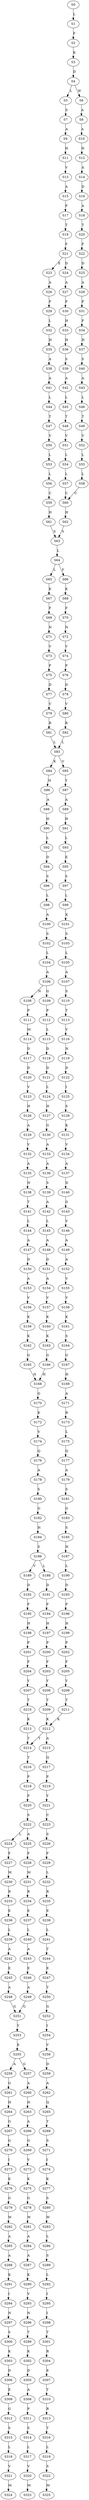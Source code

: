 strict digraph  {
	S0 -> S1 [ label = L ];
	S1 -> S2 [ label = F ];
	S2 -> S3 [ label = K ];
	S3 -> S4 [ label = D ];
	S4 -> S5 [ label = L ];
	S4 -> S6 [ label = W ];
	S5 -> S7 [ label = S ];
	S6 -> S8 [ label = A ];
	S7 -> S9 [ label = A ];
	S8 -> S10 [ label = A ];
	S9 -> S11 [ label = H ];
	S10 -> S12 [ label = H ];
	S11 -> S13 [ label = V ];
	S12 -> S14 [ label = A ];
	S13 -> S15 [ label = A ];
	S14 -> S16 [ label = D ];
	S15 -> S17 [ label = P ];
	S16 -> S18 [ label = A ];
	S17 -> S19 [ label = T ];
	S18 -> S20 [ label = T ];
	S19 -> S21 [ label = F ];
	S20 -> S22 [ label = F ];
	S21 -> S23 [ label = E ];
	S21 -> S24 [ label = D ];
	S22 -> S25 [ label = D ];
	S23 -> S26 [ label = A ];
	S24 -> S27 [ label = A ];
	S25 -> S28 [ label = A ];
	S26 -> S29 [ label = P ];
	S27 -> S30 [ label = P ];
	S28 -> S31 [ label = P ];
	S29 -> S32 [ label = L ];
	S30 -> S33 [ label = H ];
	S31 -> S34 [ label = F ];
	S32 -> S35 [ label = H ];
	S33 -> S36 [ label = H ];
	S34 -> S37 [ label = H ];
	S35 -> S38 [ label = A ];
	S36 -> S39 [ label = S ];
	S37 -> S40 [ label = S ];
	S38 -> S41 [ label = A ];
	S39 -> S42 [ label = A ];
	S40 -> S43 [ label = A ];
	S41 -> S44 [ label = L ];
	S42 -> S45 [ label = L ];
	S43 -> S46 [ label = L ];
	S44 -> S47 [ label = T ];
	S45 -> S48 [ label = T ];
	S46 -> S49 [ label = T ];
	S47 -> S50 [ label = V ];
	S48 -> S51 [ label = V ];
	S49 -> S52 [ label = V ];
	S50 -> S53 [ label = L ];
	S51 -> S54 [ label = L ];
	S52 -> S55 [ label = L ];
	S53 -> S56 [ label = L ];
	S54 -> S57 [ label = L ];
	S55 -> S58 [ label = L ];
	S56 -> S59 [ label = C ];
	S57 -> S60 [ label = C ];
	S58 -> S60 [ label = C ];
	S59 -> S61 [ label = H ];
	S60 -> S62 [ label = H ];
	S61 -> S63 [ label = S ];
	S62 -> S63 [ label = S ];
	S63 -> S64 [ label = L ];
	S64 -> S65 [ label = L ];
	S64 -> S66 [ label = F ];
	S65 -> S67 [ label = K ];
	S66 -> S68 [ label = K ];
	S67 -> S69 [ label = F ];
	S68 -> S70 [ label = F ];
	S69 -> S71 [ label = N ];
	S70 -> S72 [ label = N ];
	S71 -> S73 [ label = V ];
	S72 -> S74 [ label = V ];
	S73 -> S75 [ label = P ];
	S74 -> S76 [ label = P ];
	S75 -> S77 [ label = D ];
	S76 -> S78 [ label = D ];
	S77 -> S79 [ label = V ];
	S78 -> S80 [ label = V ];
	S79 -> S81 [ label = R ];
	S80 -> S82 [ label = R ];
	S81 -> S83 [ label = L ];
	S82 -> S83 [ label = L ];
	S83 -> S84 [ label = K ];
	S83 -> S85 [ label = V ];
	S84 -> S86 [ label = H ];
	S85 -> S87 [ label = Y ];
	S86 -> S88 [ label = A ];
	S87 -> S89 [ label = A ];
	S88 -> S90 [ label = H ];
	S89 -> S91 [ label = H ];
	S90 -> S92 [ label = L ];
	S91 -> S93 [ label = L ];
	S92 -> S94 [ label = D ];
	S93 -> S95 [ label = E ];
	S94 -> S96 [ label = S ];
	S95 -> S97 [ label = S ];
	S96 -> S98 [ label = L ];
	S97 -> S99 [ label = L ];
	S98 -> S100 [ label = A ];
	S99 -> S101 [ label = K ];
	S100 -> S102 [ label = S ];
	S101 -> S103 [ label = S ];
	S102 -> S104 [ label = L ];
	S103 -> S105 [ label = L ];
	S104 -> S106 [ label = A ];
	S105 -> S107 [ label = A ];
	S106 -> S108 [ label = N ];
	S106 -> S109 [ label = G ];
	S107 -> S110 [ label = S ];
	S108 -> S111 [ label = P ];
	S109 -> S112 [ label = P ];
	S110 -> S113 [ label = T ];
	S111 -> S114 [ label = M ];
	S112 -> S115 [ label = L ];
	S113 -> S116 [ label = V ];
	S114 -> S117 [ label = D ];
	S115 -> S118 [ label = D ];
	S116 -> S119 [ label = N ];
	S117 -> S120 [ label = D ];
	S118 -> S121 [ label = D ];
	S119 -> S122 [ label = D ];
	S120 -> S123 [ label = V ];
	S121 -> S124 [ label = L ];
	S122 -> S125 [ label = I ];
	S123 -> S126 [ label = H ];
	S124 -> S127 [ label = H ];
	S125 -> S128 [ label = S ];
	S126 -> S129 [ label = A ];
	S127 -> S130 [ label = G ];
	S128 -> S131 [ label = K ];
	S129 -> S132 [ label = V ];
	S130 -> S133 [ label = A ];
	S131 -> S134 [ label = V ];
	S132 -> S135 [ label = A ];
	S133 -> S136 [ label = A ];
	S134 -> S137 [ label = A ];
	S135 -> S138 [ label = N ];
	S136 -> S139 [ label = S ];
	S137 -> S140 [ label = D ];
	S138 -> S141 [ label = T ];
	S139 -> S142 [ label = A ];
	S140 -> S143 [ label = G ];
	S141 -> S144 [ label = L ];
	S142 -> S145 [ label = L ];
	S143 -> S146 [ label = V ];
	S144 -> S147 [ label = A ];
	S145 -> S148 [ label = A ];
	S146 -> S149 [ label = A ];
	S147 -> S150 [ label = D ];
	S148 -> S151 [ label = D ];
	S149 -> S152 [ label = A ];
	S150 -> S153 [ label = A ];
	S151 -> S154 [ label = A ];
	S152 -> S155 [ label = V ];
	S153 -> S156 [ label = V ];
	S154 -> S157 [ label = V ];
	S155 -> S158 [ label = V ];
	S156 -> S159 [ label = K ];
	S157 -> S160 [ label = K ];
	S158 -> S161 [ label = K ];
	S159 -> S162 [ label = K ];
	S160 -> S163 [ label = K ];
	S161 -> S164 [ label = S ];
	S162 -> S165 [ label = G ];
	S163 -> S166 [ label = G ];
	S164 -> S167 [ label = G ];
	S165 -> S168 [ label = H ];
	S166 -> S168 [ label = H ];
	S167 -> S169 [ label = H ];
	S168 -> S170 [ label = G ];
	S169 -> S171 [ label = A ];
	S170 -> S172 [ label = K ];
	S171 -> S173 [ label = R ];
	S172 -> S174 [ label = V ];
	S173 -> S175 [ label = L ];
	S174 -> S176 [ label = Q ];
	S175 -> S177 [ label = Q ];
	S176 -> S178 [ label = A ];
	S177 -> S179 [ label = A ];
	S178 -> S180 [ label = S ];
	S179 -> S181 [ label = S ];
	S180 -> S182 [ label = G ];
	S181 -> S183 [ label = G ];
	S182 -> S184 [ label = H ];
	S183 -> S185 [ label = S ];
	S184 -> S186 [ label = S ];
	S185 -> S187 [ label = H ];
	S186 -> S188 [ label = L ];
	S186 -> S189 [ label = V ];
	S187 -> S190 [ label = L ];
	S188 -> S191 [ label = D ];
	S189 -> S192 [ label = D ];
	S190 -> S193 [ label = D ];
	S191 -> S194 [ label = F ];
	S192 -> S195 [ label = F ];
	S193 -> S196 [ label = F ];
	S194 -> S197 [ label = H ];
	S195 -> S198 [ label = H ];
	S196 -> S199 [ label = H ];
	S197 -> S200 [ label = P ];
	S198 -> S201 [ label = P ];
	S199 -> S202 [ label = P ];
	S200 -> S203 [ label = F ];
	S201 -> S204 [ label = F ];
	S202 -> S205 [ label = F ];
	S203 -> S206 [ label = Y ];
	S204 -> S207 [ label = Y ];
	S205 -> S208 [ label = Y ];
	S206 -> S209 [ label = T ];
	S207 -> S210 [ label = T ];
	S208 -> S211 [ label = T ];
	S209 -> S212 [ label = K ];
	S210 -> S213 [ label = K ];
	S211 -> S212 [ label = K ];
	S212 -> S214 [ label = T ];
	S212 -> S215 [ label = A ];
	S213 -> S214 [ label = T ];
	S214 -> S216 [ label = T ];
	S215 -> S217 [ label = Q ];
	S216 -> S218 [ label = P ];
	S217 -> S219 [ label = P ];
	S218 -> S220 [ label = F ];
	S219 -> S221 [ label = Y ];
	S220 -> S222 [ label = S ];
	S221 -> S223 [ label = C ];
	S222 -> S224 [ label = L ];
	S222 -> S225 [ label = A ];
	S223 -> S226 [ label = S ];
	S224 -> S227 [ label = F ];
	S225 -> S228 [ label = F ];
	S226 -> S229 [ label = F ];
	S227 -> S230 [ label = M ];
	S228 -> S231 [ label = M ];
	S229 -> S232 [ label = L ];
	S230 -> S233 [ label = R ];
	S231 -> S234 [ label = R ];
	S232 -> S235 [ label = R ];
	S233 -> S236 [ label = E ];
	S234 -> S237 [ label = E ];
	S235 -> S238 [ label = E ];
	S236 -> S239 [ label = L ];
	S237 -> S240 [ label = L ];
	S238 -> S241 [ label = L ];
	S239 -> S242 [ label = A ];
	S240 -> S243 [ label = A ];
	S241 -> S244 [ label = T ];
	S242 -> S245 [ label = E ];
	S243 -> S246 [ label = E ];
	S244 -> S247 [ label = E ];
	S245 -> S248 [ label = A ];
	S246 -> S249 [ label = A ];
	S247 -> S250 [ label = T ];
	S248 -> S251 [ label = G ];
	S249 -> S251 [ label = G ];
	S250 -> S252 [ label = G ];
	S251 -> S253 [ label = Y ];
	S252 -> S254 [ label = I ];
	S253 -> S255 [ label = E ];
	S254 -> S256 [ label = V ];
	S255 -> S257 [ label = G ];
	S255 -> S258 [ label = A ];
	S256 -> S259 [ label = D ];
	S257 -> S260 [ label = A ];
	S258 -> S261 [ label = G ];
	S259 -> S262 [ label = A ];
	S260 -> S263 [ label = H ];
	S261 -> S264 [ label = H ];
	S262 -> S265 [ label = Q ];
	S263 -> S266 [ label = A ];
	S264 -> S267 [ label = G ];
	S265 -> S268 [ label = T ];
	S266 -> S269 [ label = G ];
	S267 -> S270 [ label = G ];
	S268 -> S271 [ label = S ];
	S269 -> S272 [ label = V ];
	S270 -> S273 [ label = I ];
	S271 -> S274 [ label = I ];
	S272 -> S275 [ label = K ];
	S273 -> S276 [ label = K ];
	S274 -> S277 [ label = K ];
	S275 -> S278 [ label = G ];
	S276 -> S279 [ label = G ];
	S277 -> S280 [ label = S ];
	S278 -> S281 [ label = W ];
	S279 -> S282 [ label = W ];
	S280 -> S283 [ label = W ];
	S281 -> S284 [ label = A ];
	S282 -> S285 [ label = A ];
	S283 -> S286 [ label = L ];
	S284 -> S287 [ label = A ];
	S285 -> S288 [ label = A ];
	S286 -> S289 [ label = S ];
	S287 -> S290 [ label = K ];
	S288 -> S291 [ label = K ];
	S289 -> S292 [ label = L ];
	S290 -> S293 [ label = V ];
	S291 -> S294 [ label = I ];
	S292 -> S295 [ label = I ];
	S293 -> S296 [ label = N ];
	S294 -> S297 [ label = N ];
	S295 -> S298 [ label = I ];
	S296 -> S299 [ label = T ];
	S297 -> S300 [ label = S ];
	S298 -> S301 [ label = T ];
	S299 -> S302 [ label = K ];
	S300 -> S303 [ label = K ];
	S301 -> S304 [ label = R ];
	S302 -> S305 [ label = D ];
	S303 -> S306 [ label = D ];
	S304 -> S307 [ label = E ];
	S305 -> S308 [ label = A ];
	S306 -> S309 [ label = E ];
	S307 -> S310 [ label = T ];
	S308 -> S311 [ label = P ];
	S309 -> S312 [ label = G ];
	S310 -> S313 [ label = R ];
	S311 -> S314 [ label = S ];
	S312 -> S315 [ label = S ];
	S313 -> S316 [ label = T ];
	S314 -> S317 [ label = L ];
	S315 -> S318 [ label = L ];
	S316 -> S319 [ label = L ];
	S317 -> S320 [ label = V ];
	S318 -> S321 [ label = V ];
	S319 -> S322 [ label = S ];
	S320 -> S323 [ label = M ];
	S321 -> S324 [ label = M ];
	S322 -> S325 [ label = M ];
}
